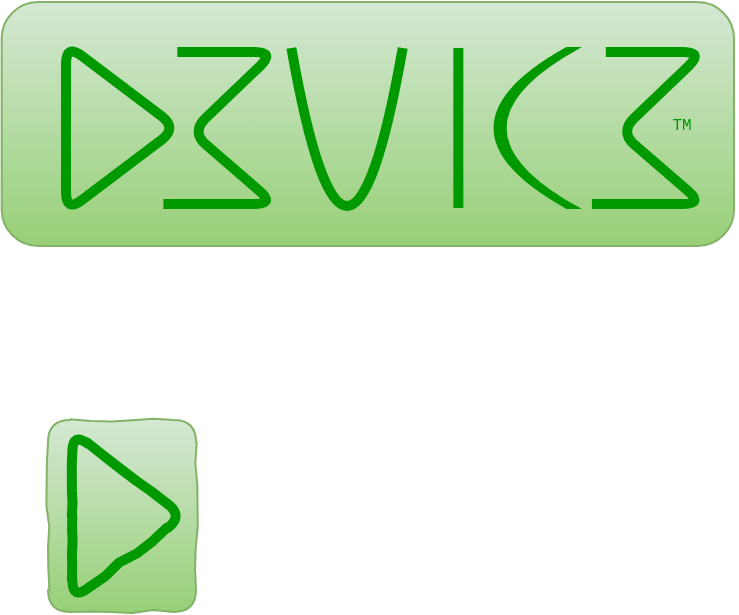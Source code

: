 <mxfile version="13.1.9" type="github">
  <diagram id="W21kjCjBcw54PkJHCKSu" name="Page-1">
    <mxGraphModel dx="1420" dy="807" grid="0" gridSize="10" guides="1" tooltips="1" connect="1" arrows="1" fold="1" page="1" pageScale="1" pageWidth="850" pageHeight="1100" math="0" shadow="0">
      <root>
        <mxCell id="0" />
        <mxCell id="1" parent="0" />
        <mxCell id="U6HVyg4jyfnwYGFgma0N-4" value="" style="rounded=1;whiteSpace=wrap;html=1;shadow=0;strokeWidth=1;fillColor=#d5e8d4;strokeColor=#82b366;gradientColor=#97d077;" parent="1" vertex="1">
          <mxGeometry x="207.83" y="97" width="366.17" height="122" as="geometry" />
        </mxCell>
        <mxCell id="tKD3vwLSFtcub1kZ8sqg-1" value="" style="triangle;whiteSpace=wrap;html=1;rounded=1;strokeColor=#009900;shadow=0;comic=0;strokeWidth=5;fillColor=none;" parent="1" vertex="1">
          <mxGeometry x="240" y="118" width="55.652" height="84" as="geometry" />
        </mxCell>
        <mxCell id="tKD3vwLSFtcub1kZ8sqg-4" value="" style="endArrow=none;html=1;curved=1;strokeColor=#009900;shadow=0;comic=0;strokeWidth=5;" parent="1" edge="1">
          <mxGeometry width="50" height="50" relative="1" as="geometry">
            <mxPoint x="352.696" y="120" as="sourcePoint" />
            <mxPoint x="408.348" y="120" as="targetPoint" />
            <Array as="points">
              <mxPoint x="380.522" y="278" />
            </Array>
          </mxGeometry>
        </mxCell>
        <mxCell id="tKD3vwLSFtcub1kZ8sqg-5" value="" style="endArrow=none;html=1;strokeWidth=5;fillColor=#d5e8d4;strokeColor=#009900;shadow=0;comic=0;" parent="1" edge="1">
          <mxGeometry width="50" height="50" relative="1" as="geometry">
            <mxPoint x="436.174" y="200" as="sourcePoint" />
            <mxPoint x="436.174" y="120" as="targetPoint" />
          </mxGeometry>
        </mxCell>
        <mxCell id="tKD3vwLSFtcub1kZ8sqg-7" value="" style="endArrow=none;html=1;strokeColor=#009900;shadow=0;comic=0;strokeWidth=5;" parent="1" edge="1">
          <mxGeometry width="50" height="50" relative="1" as="geometry">
            <mxPoint x="288.696" y="198" as="sourcePoint" />
            <mxPoint x="295.652" y="122" as="targetPoint" />
            <Array as="points">
              <mxPoint x="344.348" y="198" />
              <mxPoint x="302.609" y="162" />
              <mxPoint x="344.348" y="122" />
            </Array>
          </mxGeometry>
        </mxCell>
        <mxCell id="JPppOdnV444SuDeU7xFQ-1" value="" style="shape=dataStorage;whiteSpace=wrap;html=1;size=0.867;fillColor=#009900;strokeColor=#009900;shadow=0;" parent="1" vertex="1">
          <mxGeometry x="454.261" y="120" width="41.739" height="80" as="geometry" />
        </mxCell>
        <mxCell id="Hm2rXNlEBhApogHnTLwG-2" value="" style="endArrow=none;html=1;strokeColor=#009900;shadow=0;comic=0;strokeWidth=5;" parent="1" edge="1">
          <mxGeometry width="50" height="50" relative="1" as="geometry">
            <mxPoint x="502.957" y="198" as="sourcePoint" />
            <mxPoint x="509.913" y="122" as="targetPoint" />
            <Array as="points">
              <mxPoint x="558.609" y="198" />
              <mxPoint x="516.87" y="162" />
              <mxPoint x="558.609" y="122" />
            </Array>
          </mxGeometry>
        </mxCell>
        <mxCell id="Hm2rXNlEBhApogHnTLwG-4" value="&lt;font style=&quot;font-size: 8px&quot; face=&quot;Courier New&quot; color=&quot;#009900&quot;&gt;TM&lt;/font&gt;" style="text;html=1;strokeColor=none;fillColor=none;align=center;verticalAlign=middle;whiteSpace=wrap;rounded=0;shadow=1;fontFamily=Helvetica;" parent="1" vertex="1">
          <mxGeometry x="527.261" y="157" width="41.739" as="geometry" />
        </mxCell>
        <mxCell id="U6HVyg4jyfnwYGFgma0N-5" value="" style="rounded=1;whiteSpace=wrap;html=1;shadow=0;strokeWidth=1;fillColor=#d5e8d4;strokeColor=#82b366;gradientColor=#97d077;comic=1;" parent="1" vertex="1">
          <mxGeometry x="231" y="306" width="74" height="96" as="geometry" />
        </mxCell>
        <mxCell id="U6HVyg4jyfnwYGFgma0N-6" value="" style="triangle;whiteSpace=wrap;html=1;rounded=1;strokeColor=#009900;shadow=0;comic=1;strokeWidth=5;fillColor=none;" parent="1" vertex="1">
          <mxGeometry x="243.17" y="312" width="55.652" height="84" as="geometry" />
        </mxCell>
      </root>
    </mxGraphModel>
  </diagram>
</mxfile>
